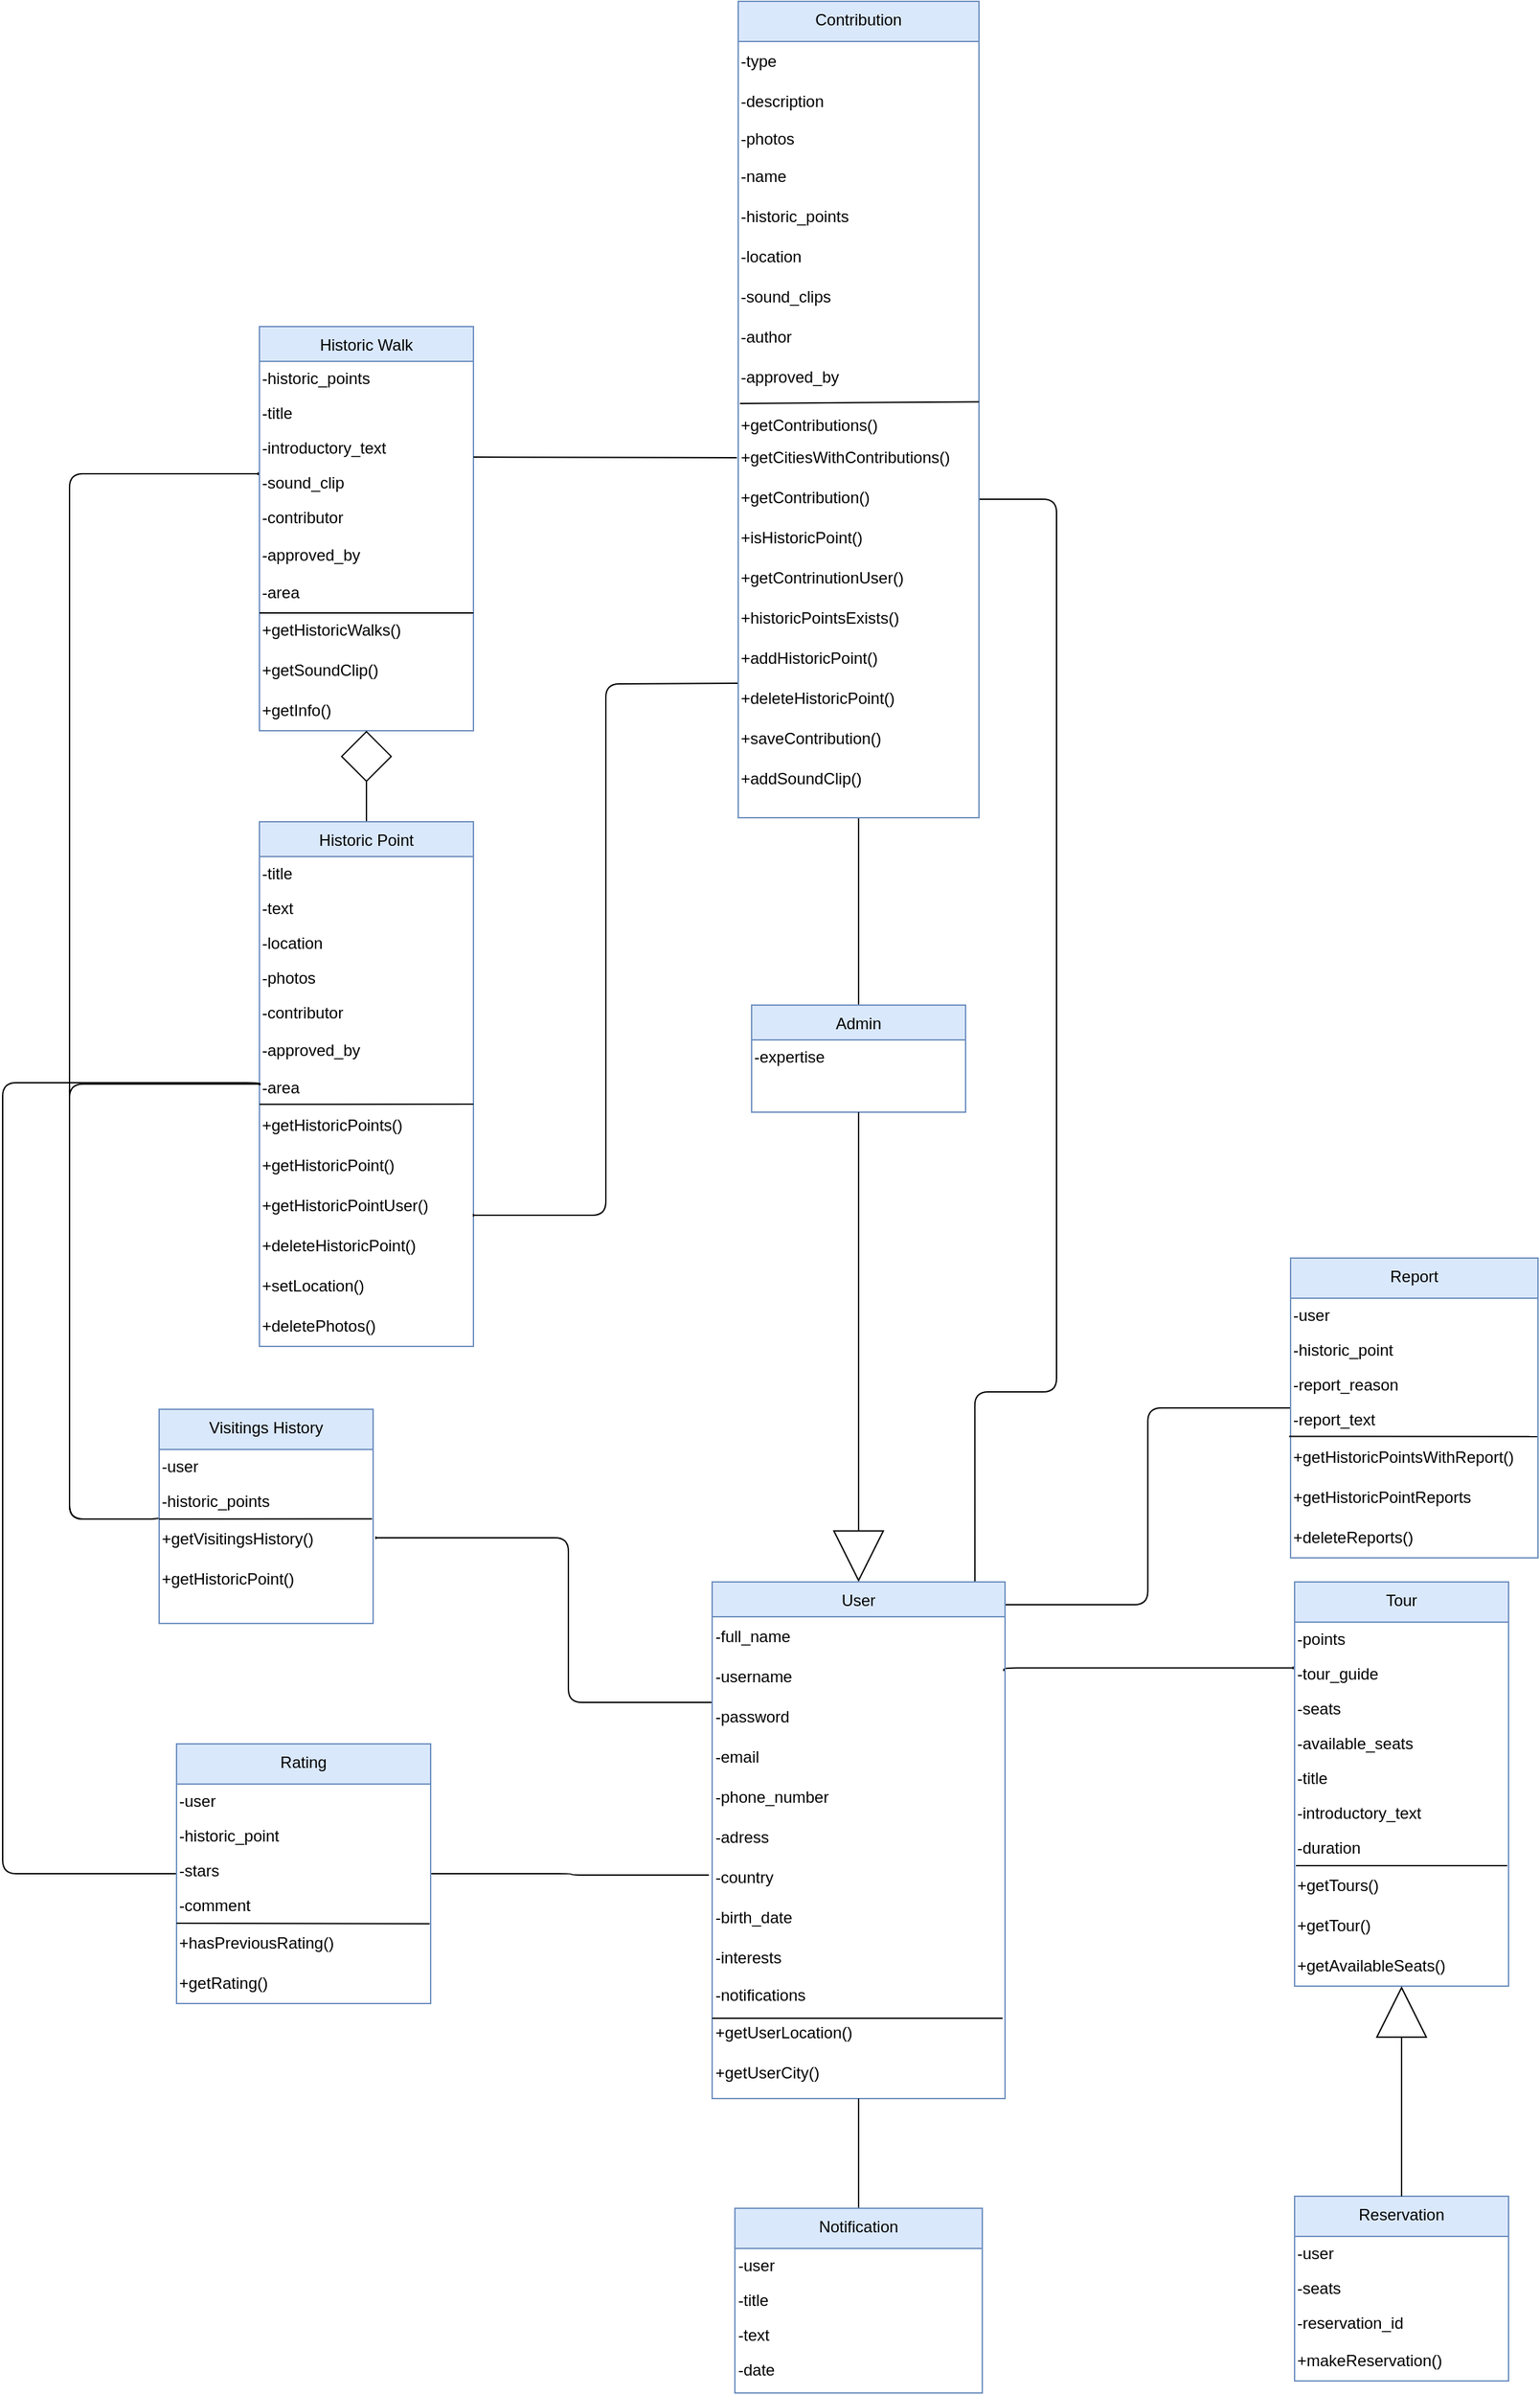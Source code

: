 <mxfile version="24.3.0" type="device">
  <diagram name="Page-1" id="uMqA1R6x-6Gs1QEI-oIA">
    <mxGraphModel dx="2200" dy="1599" grid="0" gridSize="10" guides="1" tooltips="1" connect="1" arrows="1" fold="1" page="0" pageScale="1" pageWidth="827" pageHeight="1169" math="0" shadow="0">
      <root>
        <mxCell id="0" />
        <mxCell id="1" parent="0" />
        <mxCell id="J-PkQWg8F6zkjIdKTjja-1" style="edgeStyle=orthogonalEdgeStyle;rounded=1;orthogonalLoop=1;jettySize=auto;html=1;entryX=1;entryY=0.5;entryDx=0;entryDy=0;elbow=vertical;strokeColor=default;align=center;verticalAlign=middle;fontFamily=Helvetica;fontSize=11;fontColor=default;labelBackgroundColor=default;endArrow=baseDash;endFill=0;endSize=0;curved=0;exitX=0.897;exitY=0;exitDx=0;exitDy=0;exitPerimeter=0;" edge="1" parent="1" source="J-PkQWg8F6zkjIdKTjja-58">
          <mxGeometry relative="1" as="geometry">
            <mxPoint x="250" y="-190" as="targetPoint" />
            <mxPoint x="281" y="493" as="sourcePoint" />
            <Array as="points">
              <mxPoint x="247" y="477" />
              <mxPoint x="308" y="477" />
              <mxPoint x="308" y="-190" />
            </Array>
          </mxGeometry>
        </mxCell>
        <mxCell id="J-PkQWg8F6zkjIdKTjja-2" style="edgeStyle=orthogonalEdgeStyle;rounded=1;orthogonalLoop=1;jettySize=auto;html=1;exitX=-0.002;exitY=1.133;exitDx=0;exitDy=0;entryX=1.013;entryY=0.467;entryDx=0;entryDy=0;strokeColor=default;align=center;verticalAlign=middle;fontFamily=Helvetica;fontSize=11;fontColor=default;labelBackgroundColor=default;elbow=vertical;endArrow=baseDash;endFill=0;endSize=0;curved=0;entryPerimeter=0;exitPerimeter=0;" edge="1" parent="1" source="J-PkQWg8F6zkjIdKTjja-60" target="J-PkQWg8F6zkjIdKTjja-39">
          <mxGeometry relative="1" as="geometry">
            <mxPoint x="3.75" y="332" as="sourcePoint" />
            <mxPoint x="-321" y="392" as="targetPoint" />
            <Array as="points">
              <mxPoint x="-57" y="709" />
              <mxPoint x="-57" y="586" />
            </Array>
          </mxGeometry>
        </mxCell>
        <mxCell id="J-PkQWg8F6zkjIdKTjja-3" style="edgeStyle=orthogonalEdgeStyle;rounded=1;orthogonalLoop=1;jettySize=auto;html=1;strokeColor=default;align=center;verticalAlign=middle;fontFamily=Helvetica;fontSize=11;fontColor=default;labelBackgroundColor=default;elbow=vertical;endArrow=baseDash;endFill=0;endSize=0;curved=0;exitX=0.996;exitY=0.353;exitDx=0;exitDy=0;exitPerimeter=0;entryX=-0.007;entryY=0.317;entryDx=0;entryDy=0;entryPerimeter=0;" edge="1" parent="1" source="J-PkQWg8F6zkjIdKTjja-60" target="J-PkQWg8F6zkjIdKTjja-121">
          <mxGeometry relative="1" as="geometry">
            <mxPoint x="337" y="476" as="sourcePoint" />
            <mxPoint x="567" y="656" as="targetPoint" />
            <Array as="points">
              <mxPoint x="269" y="683" />
            </Array>
          </mxGeometry>
        </mxCell>
        <mxCell id="J-PkQWg8F6zkjIdKTjja-4" style="edgeStyle=orthogonalEdgeStyle;curved=0;rounded=1;orthogonalLoop=1;jettySize=auto;html=1;entryX=0;entryY=0.5;entryDx=0;entryDy=0;strokeColor=default;align=center;verticalAlign=middle;fontFamily=Helvetica;fontSize=11;fontColor=default;labelBackgroundColor=default;elbow=vertical;endArrow=baseDash;endFill=0;endSize=0;exitX=0.996;exitY=0.044;exitDx=0;exitDy=0;exitPerimeter=0;" edge="1" parent="1" source="J-PkQWg8F6zkjIdKTjja-58" target="J-PkQWg8F6zkjIdKTjja-47">
          <mxGeometry relative="1" as="geometry">
            <mxPoint x="267" y="385" as="sourcePoint" />
          </mxGeometry>
        </mxCell>
        <mxCell id="J-PkQWg8F6zkjIdKTjja-5" style="edgeStyle=orthogonalEdgeStyle;curved=0;rounded=1;orthogonalLoop=1;jettySize=auto;html=1;entryX=1;entryY=0.5;entryDx=0;entryDy=0;strokeColor=default;align=center;verticalAlign=middle;fontFamily=Helvetica;fontSize=11;fontColor=default;labelBackgroundColor=default;elbow=vertical;endArrow=baseDash;endFill=0;endSize=0;exitX=-0.011;exitY=0.433;exitDx=0;exitDy=0;exitPerimeter=0;" edge="1" parent="1" source="J-PkQWg8F6zkjIdKTjja-65" target="J-PkQWg8F6zkjIdKTjja-52">
          <mxGeometry relative="1" as="geometry">
            <mxPoint x="189.5" y="510" as="sourcePoint" />
          </mxGeometry>
        </mxCell>
        <mxCell id="J-PkQWg8F6zkjIdKTjja-9" style="edgeStyle=orthogonalEdgeStyle;curved=0;rounded=1;orthogonalLoop=1;jettySize=auto;html=1;exitX=0.5;exitY=0;exitDx=0;exitDy=0;entryX=0.5;entryY=1;entryDx=0;entryDy=0;strokeColor=default;align=center;verticalAlign=middle;fontFamily=Helvetica;fontSize=11;fontColor=default;labelBackgroundColor=default;elbow=vertical;endArrow=baseDash;endFill=0;endSize=0;" edge="1" parent="1" source="J-PkQWg8F6zkjIdKTjja-10" target="J-PkQWg8F6zkjIdKTjja-71">
          <mxGeometry relative="1" as="geometry">
            <mxPoint x="160" y="85" as="targetPoint" />
          </mxGeometry>
        </mxCell>
        <mxCell id="J-PkQWg8F6zkjIdKTjja-10" value="Admin" style="swimlane;fontStyle=0;align=center;verticalAlign=top;childLayout=stackLayout;horizontal=1;startSize=26;horizontalStack=0;resizeParent=1;resizeLast=0;collapsible=1;marginBottom=0;rounded=0;shadow=0;strokeWidth=1;fillColor=#dae8fc;strokeColor=#6c8ebf;" vertex="1" parent="1">
          <mxGeometry x="80" y="188" width="160" height="80" as="geometry">
            <mxRectangle x="340" y="380" width="170" height="26" as="alternateBounds" />
          </mxGeometry>
        </mxCell>
        <mxCell id="J-PkQWg8F6zkjIdKTjja-163" value="-expertise" style="text;html=1;align=left;verticalAlign=middle;resizable=0;points=[];autosize=1;strokeColor=none;fillColor=none;" vertex="1" parent="J-PkQWg8F6zkjIdKTjja-10">
          <mxGeometry y="26" width="160" height="26" as="geometry" />
        </mxCell>
        <mxCell id="J-PkQWg8F6zkjIdKTjja-11" value="" style="endArrow=block;endSize=36;endFill=0;shadow=0;strokeWidth=1;rounded=1;edgeStyle=orthogonalEdgeStyle;elbow=vertical;curved=0;entryX=0.5;entryY=0;entryDx=0;entryDy=0;" edge="1" parent="1" source="J-PkQWg8F6zkjIdKTjja-10" target="J-PkQWg8F6zkjIdKTjja-58">
          <mxGeometry width="160" relative="1" as="geometry">
            <mxPoint x="-220" y="473" as="sourcePoint" />
            <mxPoint x="189.5" y="300" as="targetPoint" />
          </mxGeometry>
        </mxCell>
        <mxCell id="J-PkQWg8F6zkjIdKTjja-12" value="Historic Walk" style="swimlane;fontStyle=0;align=center;verticalAlign=top;childLayout=stackLayout;horizontal=1;startSize=26;horizontalStack=0;resizeParent=1;resizeLast=0;collapsible=1;marginBottom=0;rounded=0;shadow=0;strokeWidth=1;fillColor=#dae8fc;strokeColor=#6c8ebf;" vertex="1" parent="1">
          <mxGeometry x="-288" y="-319" width="160" height="302" as="geometry">
            <mxRectangle x="230" y="140" width="160" height="26" as="alternateBounds" />
          </mxGeometry>
        </mxCell>
        <mxCell id="J-PkQWg8F6zkjIdKTjja-131" value="-historic_points" style="text;html=1;align=left;verticalAlign=middle;resizable=0;points=[];autosize=1;strokeColor=none;fillColor=none;" vertex="1" parent="J-PkQWg8F6zkjIdKTjja-12">
          <mxGeometry y="26" width="160" height="26" as="geometry" />
        </mxCell>
        <mxCell id="J-PkQWg8F6zkjIdKTjja-132" value="-title" style="text;html=1;align=left;verticalAlign=middle;resizable=0;points=[];autosize=1;strokeColor=none;fillColor=none;" vertex="1" parent="J-PkQWg8F6zkjIdKTjja-12">
          <mxGeometry y="52" width="160" height="26" as="geometry" />
        </mxCell>
        <mxCell id="J-PkQWg8F6zkjIdKTjja-133" value="-introductory_text" style="text;html=1;align=left;verticalAlign=middle;resizable=0;points=[];autosize=1;strokeColor=none;fillColor=none;" vertex="1" parent="J-PkQWg8F6zkjIdKTjja-12">
          <mxGeometry y="78" width="160" height="26" as="geometry" />
        </mxCell>
        <mxCell id="J-PkQWg8F6zkjIdKTjja-134" value="-sound_clip" style="text;html=1;align=left;verticalAlign=middle;resizable=0;points=[];autosize=1;strokeColor=none;fillColor=none;" vertex="1" parent="J-PkQWg8F6zkjIdKTjja-12">
          <mxGeometry y="104" width="160" height="26" as="geometry" />
        </mxCell>
        <mxCell id="J-PkQWg8F6zkjIdKTjja-140" value="-contributor" style="text;html=1;align=left;verticalAlign=middle;resizable=0;points=[];autosize=1;strokeColor=none;fillColor=none;" vertex="1" parent="J-PkQWg8F6zkjIdKTjja-12">
          <mxGeometry y="130" width="160" height="26" as="geometry" />
        </mxCell>
        <mxCell id="J-PkQWg8F6zkjIdKTjja-143" value="-approved_by" style="text;html=1;align=left;verticalAlign=middle;resizable=0;points=[];autosize=1;strokeColor=none;fillColor=none;" vertex="1" parent="J-PkQWg8F6zkjIdKTjja-12">
          <mxGeometry y="156" width="160" height="30" as="geometry" />
        </mxCell>
        <mxCell id="J-PkQWg8F6zkjIdKTjja-142" value="-area" style="text;html=1;align=left;verticalAlign=middle;resizable=0;points=[];autosize=1;strokeColor=none;fillColor=none;" vertex="1" parent="J-PkQWg8F6zkjIdKTjja-12">
          <mxGeometry y="186" width="160" height="26" as="geometry" />
        </mxCell>
        <mxCell id="J-PkQWg8F6zkjIdKTjja-13" value="+getHistoricWalks()" style="text;html=1;align=left;verticalAlign=middle;resizable=0;points=[];autosize=1;strokeColor=none;fillColor=none;" vertex="1" parent="J-PkQWg8F6zkjIdKTjja-12">
          <mxGeometry y="212" width="160" height="30" as="geometry" />
        </mxCell>
        <mxCell id="J-PkQWg8F6zkjIdKTjja-14" value="+getSoundClip()" style="text;html=1;align=left;verticalAlign=middle;resizable=0;points=[];autosize=1;strokeColor=none;fillColor=none;" vertex="1" parent="J-PkQWg8F6zkjIdKTjja-12">
          <mxGeometry y="242" width="160" height="30" as="geometry" />
        </mxCell>
        <mxCell id="J-PkQWg8F6zkjIdKTjja-15" value="+getInfo()" style="text;html=1;align=left;verticalAlign=middle;resizable=0;points=[];autosize=1;strokeColor=none;fillColor=none;" vertex="1" parent="J-PkQWg8F6zkjIdKTjja-12">
          <mxGeometry y="272" width="160" height="30" as="geometry" />
        </mxCell>
        <mxCell id="J-PkQWg8F6zkjIdKTjja-16" style="edgeStyle=orthogonalEdgeStyle;rounded=1;orthogonalLoop=1;jettySize=auto;html=1;exitX=0.5;exitY=0;exitDx=0;exitDy=0;entryX=0.5;entryY=1;entryDx=0;entryDy=0;endSize=36;endArrow=diamond;endFill=0;curved=0;" edge="1" parent="1" source="J-PkQWg8F6zkjIdKTjja-17" target="J-PkQWg8F6zkjIdKTjja-12">
          <mxGeometry relative="1" as="geometry">
            <mxPoint x="-318" y="271.0" as="sourcePoint" />
            <mxPoint x="-318" y="41" as="targetPoint" />
          </mxGeometry>
        </mxCell>
        <mxCell id="J-PkQWg8F6zkjIdKTjja-17" value="Historic Point" style="swimlane;fontStyle=0;align=center;verticalAlign=top;childLayout=stackLayout;horizontal=1;startSize=26;horizontalStack=0;resizeParent=1;resizeLast=0;collapsible=1;marginBottom=0;rounded=0;shadow=0;strokeWidth=1;fillColor=#dae8fc;strokeColor=#6c8ebf;" vertex="1" parent="1">
          <mxGeometry x="-288" y="51" width="160" height="392" as="geometry">
            <mxRectangle x="230" y="140" width="160" height="26" as="alternateBounds" />
          </mxGeometry>
        </mxCell>
        <mxCell id="J-PkQWg8F6zkjIdKTjja-135" value="-title" style="text;html=1;align=left;verticalAlign=middle;resizable=0;points=[];autosize=1;strokeColor=none;fillColor=none;" vertex="1" parent="J-PkQWg8F6zkjIdKTjja-17">
          <mxGeometry y="26" width="160" height="26" as="geometry" />
        </mxCell>
        <mxCell id="J-PkQWg8F6zkjIdKTjja-136" value="-text" style="text;html=1;align=left;verticalAlign=middle;resizable=0;points=[];autosize=1;strokeColor=none;fillColor=none;" vertex="1" parent="J-PkQWg8F6zkjIdKTjja-17">
          <mxGeometry y="52" width="160" height="26" as="geometry" />
        </mxCell>
        <mxCell id="J-PkQWg8F6zkjIdKTjja-137" value="-location" style="text;html=1;align=left;verticalAlign=middle;resizable=0;points=[];autosize=1;strokeColor=none;fillColor=none;" vertex="1" parent="J-PkQWg8F6zkjIdKTjja-17">
          <mxGeometry y="78" width="160" height="26" as="geometry" />
        </mxCell>
        <mxCell id="J-PkQWg8F6zkjIdKTjja-138" value="-photos" style="text;html=1;align=left;verticalAlign=middle;resizable=0;points=[];autosize=1;strokeColor=none;fillColor=none;" vertex="1" parent="J-PkQWg8F6zkjIdKTjja-17">
          <mxGeometry y="104" width="160" height="26" as="geometry" />
        </mxCell>
        <mxCell id="J-PkQWg8F6zkjIdKTjja-139" value="-contributor" style="text;html=1;align=left;verticalAlign=middle;resizable=0;points=[];autosize=1;strokeColor=none;fillColor=none;" vertex="1" parent="J-PkQWg8F6zkjIdKTjja-17">
          <mxGeometry y="130" width="160" height="26" as="geometry" />
        </mxCell>
        <mxCell id="J-PkQWg8F6zkjIdKTjja-144" value="-approved_by" style="text;html=1;align=left;verticalAlign=middle;resizable=0;points=[];autosize=1;strokeColor=none;fillColor=none;" vertex="1" parent="J-PkQWg8F6zkjIdKTjja-17">
          <mxGeometry y="156" width="160" height="30" as="geometry" />
        </mxCell>
        <mxCell id="J-PkQWg8F6zkjIdKTjja-141" value="-area" style="text;html=1;align=left;verticalAlign=middle;resizable=0;points=[];autosize=1;strokeColor=none;fillColor=none;" vertex="1" parent="J-PkQWg8F6zkjIdKTjja-17">
          <mxGeometry y="186" width="160" height="26" as="geometry" />
        </mxCell>
        <mxCell id="J-PkQWg8F6zkjIdKTjja-168" value="" style="endArrow=none;html=1;rounded=0;fontSize=12;startSize=8;endSize=8;curved=1;entryX=1;entryY=-0.033;entryDx=0;entryDy=0;entryPerimeter=0;exitX=0.003;exitY=0.964;exitDx=0;exitDy=0;exitPerimeter=0;" edge="1" parent="J-PkQWg8F6zkjIdKTjja-17" target="J-PkQWg8F6zkjIdKTjja-18">
          <mxGeometry width="50" height="50" relative="1" as="geometry">
            <mxPoint x="-0.003" y="211.17" as="sourcePoint" />
            <mxPoint x="217.245" y="211.17" as="targetPoint" />
          </mxGeometry>
        </mxCell>
        <mxCell id="J-PkQWg8F6zkjIdKTjja-18" value="+getHistoricPoints()" style="text;html=1;align=left;verticalAlign=middle;resizable=0;points=[];autosize=1;strokeColor=none;fillColor=none;" vertex="1" parent="J-PkQWg8F6zkjIdKTjja-17">
          <mxGeometry y="212" width="160" height="30" as="geometry" />
        </mxCell>
        <mxCell id="J-PkQWg8F6zkjIdKTjja-19" value="+getHistoricPoint()" style="text;html=1;align=left;verticalAlign=middle;resizable=0;points=[];autosize=1;strokeColor=none;fillColor=none;" vertex="1" parent="J-PkQWg8F6zkjIdKTjja-17">
          <mxGeometry y="242" width="160" height="30" as="geometry" />
        </mxCell>
        <mxCell id="J-PkQWg8F6zkjIdKTjja-20" value="+getHistoricPointUser()" style="text;html=1;align=left;verticalAlign=middle;resizable=0;points=[];autosize=1;strokeColor=none;fillColor=none;" vertex="1" parent="J-PkQWg8F6zkjIdKTjja-17">
          <mxGeometry y="272" width="160" height="30" as="geometry" />
        </mxCell>
        <mxCell id="J-PkQWg8F6zkjIdKTjja-21" value="+deleteHistoricPoint()" style="text;html=1;align=left;verticalAlign=middle;resizable=0;points=[];autosize=1;strokeColor=none;fillColor=none;" vertex="1" parent="J-PkQWg8F6zkjIdKTjja-17">
          <mxGeometry y="302" width="160" height="30" as="geometry" />
        </mxCell>
        <mxCell id="J-PkQWg8F6zkjIdKTjja-22" value="+setLocation()" style="text;html=1;align=left;verticalAlign=middle;resizable=0;points=[];autosize=1;strokeColor=none;fillColor=none;" vertex="1" parent="J-PkQWg8F6zkjIdKTjja-17">
          <mxGeometry y="332" width="160" height="30" as="geometry" />
        </mxCell>
        <mxCell id="J-PkQWg8F6zkjIdKTjja-23" value="+deletePhotos()" style="text;html=1;align=left;verticalAlign=middle;resizable=0;points=[];autosize=1;strokeColor=none;fillColor=none;" vertex="1" parent="J-PkQWg8F6zkjIdKTjja-17">
          <mxGeometry y="362" width="160" height="30" as="geometry" />
        </mxCell>
        <mxCell id="J-PkQWg8F6zkjIdKTjja-24" style="edgeStyle=orthogonalEdgeStyle;curved=0;rounded=1;orthogonalLoop=1;jettySize=auto;html=1;exitX=0;exitY=0.75;exitDx=0;exitDy=0;entryX=1;entryY=0.75;entryDx=0;entryDy=0;strokeColor=default;align=center;verticalAlign=middle;fontFamily=Helvetica;fontSize=11;fontColor=default;labelBackgroundColor=default;elbow=vertical;endArrow=baseDash;endFill=0;endSize=0;" edge="1" parent="1" target="J-PkQWg8F6zkjIdKTjja-17">
          <mxGeometry relative="1" as="geometry">
            <mxPoint x="70" y="-52.5" as="sourcePoint" />
          </mxGeometry>
        </mxCell>
        <mxCell id="J-PkQWg8F6zkjIdKTjja-36" style="edgeStyle=orthogonalEdgeStyle;rounded=1;orthogonalLoop=1;jettySize=auto;html=1;strokeColor=default;align=center;verticalAlign=middle;fontFamily=Helvetica;fontSize=11;fontColor=default;labelBackgroundColor=default;elbow=vertical;endArrow=baseDash;entryX=0;entryY=0.5;entryDx=0;entryDy=0;endFill=0;endSize=0;curved=0;exitX=0;exitY=0.5;exitDx=0;exitDy=0;" edge="1" parent="1" source="J-PkQWg8F6zkjIdKTjja-38" target="J-PkQWg8F6zkjIdKTjja-17">
          <mxGeometry relative="1" as="geometry">
            <mxPoint x="-210" y="360" as="targetPoint" />
            <Array as="points">
              <mxPoint x="-363" y="572" />
              <mxPoint x="-430" y="572" />
              <mxPoint x="-430" y="247" />
            </Array>
            <mxPoint x="-374" y="526" as="sourcePoint" />
          </mxGeometry>
        </mxCell>
        <mxCell id="J-PkQWg8F6zkjIdKTjja-37" style="edgeStyle=orthogonalEdgeStyle;curved=0;rounded=1;orthogonalLoop=1;jettySize=auto;html=1;strokeColor=default;align=center;verticalAlign=middle;fontFamily=Helvetica;fontSize=11;fontColor=default;labelBackgroundColor=default;elbow=vertical;endArrow=baseDash;endFill=0;endSize=0;exitX=0;exitY=0.5;exitDx=0;exitDy=0;" edge="1" parent="1" source="J-PkQWg8F6zkjIdKTjja-38">
          <mxGeometry relative="1" as="geometry">
            <Array as="points">
              <mxPoint x="-363" y="572" />
              <mxPoint x="-430" y="572" />
              <mxPoint x="-430" y="-209" />
            </Array>
            <mxPoint x="-289" y="-209" as="targetPoint" />
            <mxPoint x="-382" y="520" as="sourcePoint" />
          </mxGeometry>
        </mxCell>
        <mxCell id="J-PkQWg8F6zkjIdKTjja-38" value="Visitings History" style="swimlane;fontStyle=0;align=center;verticalAlign=top;childLayout=stackLayout;horizontal=1;startSize=30;horizontalStack=0;resizeParent=1;resizeLast=0;collapsible=1;marginBottom=0;rounded=0;shadow=0;strokeWidth=1;fillColor=#dae8fc;strokeColor=#6c8ebf;" vertex="1" parent="1">
          <mxGeometry x="-363" y="490" width="160" height="160" as="geometry">
            <mxRectangle x="550" y="140" width="160" height="26" as="alternateBounds" />
          </mxGeometry>
        </mxCell>
        <mxCell id="J-PkQWg8F6zkjIdKTjja-146" value="-user" style="text;html=1;align=left;verticalAlign=middle;resizable=0;points=[];autosize=1;strokeColor=none;fillColor=none;" vertex="1" parent="J-PkQWg8F6zkjIdKTjja-38">
          <mxGeometry y="30" width="160" height="26" as="geometry" />
        </mxCell>
        <mxCell id="J-PkQWg8F6zkjIdKTjja-147" value="-historic_points" style="text;html=1;align=left;verticalAlign=middle;resizable=0;points=[];autosize=1;strokeColor=none;fillColor=none;" vertex="1" parent="J-PkQWg8F6zkjIdKTjja-38">
          <mxGeometry y="56" width="160" height="26" as="geometry" />
        </mxCell>
        <mxCell id="J-PkQWg8F6zkjIdKTjja-167" value="" style="endArrow=none;html=1;rounded=0;fontSize=12;startSize=8;endSize=8;curved=1;entryX=0.995;entryY=-0.006;entryDx=0;entryDy=0;entryPerimeter=0;exitX=0.003;exitY=0.964;exitDx=0;exitDy=0;exitPerimeter=0;" edge="1" parent="J-PkQWg8F6zkjIdKTjja-38" target="J-PkQWg8F6zkjIdKTjja-39">
          <mxGeometry width="50" height="50" relative="1" as="geometry">
            <mxPoint x="-0.003" y="82" as="sourcePoint" />
            <mxPoint x="217.245" y="82" as="targetPoint" />
          </mxGeometry>
        </mxCell>
        <mxCell id="J-PkQWg8F6zkjIdKTjja-39" value="+getVisitingsHistory()" style="text;html=1;align=left;verticalAlign=middle;resizable=0;points=[];autosize=1;strokeColor=none;fillColor=none;" vertex="1" parent="J-PkQWg8F6zkjIdKTjja-38">
          <mxGeometry y="82" width="160" height="30" as="geometry" />
        </mxCell>
        <mxCell id="J-PkQWg8F6zkjIdKTjja-40" value="+getHistoricPoint()" style="text;html=1;align=left;verticalAlign=middle;resizable=0;points=[];autosize=1;strokeColor=none;fillColor=none;" vertex="1" parent="J-PkQWg8F6zkjIdKTjja-38">
          <mxGeometry y="112" width="160" height="30" as="geometry" />
        </mxCell>
        <mxCell id="J-PkQWg8F6zkjIdKTjja-41" value="Tour" style="swimlane;fontStyle=0;align=center;verticalAlign=top;childLayout=stackLayout;horizontal=1;startSize=30;horizontalStack=0;resizeParent=1;resizeLast=0;collapsible=1;marginBottom=0;rounded=0;shadow=0;strokeWidth=1;fillColor=#dae8fc;strokeColor=#6c8ebf;" vertex="1" parent="1">
          <mxGeometry x="486" y="619" width="160" height="302" as="geometry">
            <mxRectangle x="550" y="140" width="160" height="26" as="alternateBounds" />
          </mxGeometry>
        </mxCell>
        <mxCell id="J-PkQWg8F6zkjIdKTjja-120" value="-points" style="text;html=1;align=left;verticalAlign=middle;resizable=0;points=[];autosize=1;strokeColor=none;fillColor=none;" vertex="1" parent="J-PkQWg8F6zkjIdKTjja-41">
          <mxGeometry y="30" width="160" height="26" as="geometry" />
        </mxCell>
        <mxCell id="J-PkQWg8F6zkjIdKTjja-121" value="-tour_guide" style="text;html=1;align=left;verticalAlign=middle;resizable=0;points=[];autosize=1;strokeColor=none;fillColor=none;" vertex="1" parent="J-PkQWg8F6zkjIdKTjja-41">
          <mxGeometry y="56" width="160" height="26" as="geometry" />
        </mxCell>
        <mxCell id="J-PkQWg8F6zkjIdKTjja-122" value="-seats" style="text;html=1;align=left;verticalAlign=middle;resizable=0;points=[];autosize=1;strokeColor=none;fillColor=none;" vertex="1" parent="J-PkQWg8F6zkjIdKTjja-41">
          <mxGeometry y="82" width="160" height="26" as="geometry" />
        </mxCell>
        <mxCell id="J-PkQWg8F6zkjIdKTjja-123" value="-available_seats" style="text;html=1;align=left;verticalAlign=middle;resizable=0;points=[];autosize=1;strokeColor=none;fillColor=none;" vertex="1" parent="J-PkQWg8F6zkjIdKTjja-41">
          <mxGeometry y="108" width="160" height="26" as="geometry" />
        </mxCell>
        <mxCell id="J-PkQWg8F6zkjIdKTjja-124" value="-title" style="text;html=1;align=left;verticalAlign=middle;resizable=0;points=[];autosize=1;strokeColor=none;fillColor=none;" vertex="1" parent="J-PkQWg8F6zkjIdKTjja-41">
          <mxGeometry y="134" width="160" height="26" as="geometry" />
        </mxCell>
        <mxCell id="J-PkQWg8F6zkjIdKTjja-125" value="-introductory_text" style="text;html=1;align=left;verticalAlign=middle;resizable=0;points=[];autosize=1;strokeColor=none;fillColor=none;" vertex="1" parent="J-PkQWg8F6zkjIdKTjja-41">
          <mxGeometry y="160" width="160" height="26" as="geometry" />
        </mxCell>
        <mxCell id="J-PkQWg8F6zkjIdKTjja-129" value="-duration" style="text;html=1;align=left;verticalAlign=middle;resizable=0;points=[];autosize=1;strokeColor=none;fillColor=none;" vertex="1" parent="J-PkQWg8F6zkjIdKTjja-41">
          <mxGeometry y="186" width="160" height="26" as="geometry" />
        </mxCell>
        <mxCell id="J-PkQWg8F6zkjIdKTjja-164" value="" style="endArrow=none;html=1;rounded=0;fontSize=12;startSize=8;endSize=8;curved=1;exitX=0.003;exitY=0.964;exitDx=0;exitDy=0;exitPerimeter=0;" edge="1" parent="J-PkQWg8F6zkjIdKTjja-41">
          <mxGeometry width="50" height="50" relative="1" as="geometry">
            <mxPoint x="0.997" y="212" as="sourcePoint" />
            <mxPoint x="159" y="212" as="targetPoint" />
          </mxGeometry>
        </mxCell>
        <mxCell id="J-PkQWg8F6zkjIdKTjja-42" value="+getTours()" style="text;html=1;align=left;verticalAlign=middle;resizable=0;points=[];autosize=1;strokeColor=none;fillColor=none;" vertex="1" parent="J-PkQWg8F6zkjIdKTjja-41">
          <mxGeometry y="212" width="160" height="30" as="geometry" />
        </mxCell>
        <mxCell id="J-PkQWg8F6zkjIdKTjja-43" value="+getTour()" style="text;html=1;align=left;verticalAlign=middle;resizable=0;points=[];autosize=1;strokeColor=none;fillColor=none;" vertex="1" parent="J-PkQWg8F6zkjIdKTjja-41">
          <mxGeometry y="242" width="160" height="30" as="geometry" />
        </mxCell>
        <mxCell id="J-PkQWg8F6zkjIdKTjja-44" value="+getAvailableSeats()" style="text;html=1;align=left;verticalAlign=middle;resizable=0;points=[];autosize=1;strokeColor=none;fillColor=none;" vertex="1" parent="J-PkQWg8F6zkjIdKTjja-41">
          <mxGeometry y="272" width="160" height="30" as="geometry" />
        </mxCell>
        <mxCell id="J-PkQWg8F6zkjIdKTjja-45" value="Reservation" style="swimlane;fontStyle=0;align=center;verticalAlign=top;childLayout=stackLayout;horizontal=1;startSize=30;horizontalStack=0;resizeParent=1;resizeLast=0;collapsible=1;marginBottom=0;rounded=0;shadow=0;strokeWidth=1;fillColor=#dae8fc;strokeColor=#6c8ebf;" vertex="1" parent="1">
          <mxGeometry x="486" y="1078" width="160" height="138" as="geometry">
            <mxRectangle x="550" y="140" width="160" height="26" as="alternateBounds" />
          </mxGeometry>
        </mxCell>
        <mxCell id="J-PkQWg8F6zkjIdKTjja-126" value="-user" style="text;html=1;align=left;verticalAlign=middle;resizable=0;points=[];autosize=1;strokeColor=none;fillColor=none;" vertex="1" parent="J-PkQWg8F6zkjIdKTjja-45">
          <mxGeometry y="30" width="160" height="26" as="geometry" />
        </mxCell>
        <mxCell id="J-PkQWg8F6zkjIdKTjja-127" value="-seats" style="text;html=1;align=left;verticalAlign=middle;resizable=0;points=[];autosize=1;strokeColor=none;fillColor=none;" vertex="1" parent="J-PkQWg8F6zkjIdKTjja-45">
          <mxGeometry y="56" width="160" height="26" as="geometry" />
        </mxCell>
        <mxCell id="J-PkQWg8F6zkjIdKTjja-128" value="-reservation_id" style="text;html=1;align=left;verticalAlign=middle;resizable=0;points=[];autosize=1;strokeColor=none;fillColor=none;" vertex="1" parent="J-PkQWg8F6zkjIdKTjja-45">
          <mxGeometry y="82" width="160" height="26" as="geometry" />
        </mxCell>
        <mxCell id="J-PkQWg8F6zkjIdKTjja-46" value="+makeReservation()" style="text;html=1;align=left;verticalAlign=middle;resizable=0;points=[];autosize=1;strokeColor=none;fillColor=none;" vertex="1" parent="J-PkQWg8F6zkjIdKTjja-45">
          <mxGeometry y="108" width="160" height="30" as="geometry" />
        </mxCell>
        <mxCell id="J-PkQWg8F6zkjIdKTjja-47" value="Report" style="swimlane;fontStyle=0;align=center;verticalAlign=top;childLayout=stackLayout;horizontal=1;startSize=30;horizontalStack=0;resizeParent=1;resizeLast=0;collapsible=1;marginBottom=0;rounded=0;shadow=0;strokeWidth=1;fillColor=#dae8fc;strokeColor=#6c8ebf;" vertex="1" parent="1">
          <mxGeometry x="483" y="377" width="185" height="224" as="geometry">
            <mxRectangle x="550" y="140" width="160" height="26" as="alternateBounds" />
          </mxGeometry>
        </mxCell>
        <mxCell id="J-PkQWg8F6zkjIdKTjja-170" value="-user" style="text;html=1;align=left;verticalAlign=middle;resizable=0;points=[];autosize=1;strokeColor=none;fillColor=none;" vertex="1" parent="J-PkQWg8F6zkjIdKTjja-47">
          <mxGeometry y="30" width="185" height="26" as="geometry" />
        </mxCell>
        <mxCell id="J-PkQWg8F6zkjIdKTjja-118" value="-historic_point" style="text;html=1;align=left;verticalAlign=middle;resizable=0;points=[];autosize=1;strokeColor=none;fillColor=none;" vertex="1" parent="J-PkQWg8F6zkjIdKTjja-47">
          <mxGeometry y="56" width="185" height="26" as="geometry" />
        </mxCell>
        <mxCell id="J-PkQWg8F6zkjIdKTjja-114" value="-report_reason" style="text;html=1;align=left;verticalAlign=middle;resizable=0;points=[];autosize=1;strokeColor=none;fillColor=none;" vertex="1" parent="J-PkQWg8F6zkjIdKTjja-47">
          <mxGeometry y="82" width="185" height="26" as="geometry" />
        </mxCell>
        <mxCell id="J-PkQWg8F6zkjIdKTjja-115" value="-report_text" style="text;html=1;align=left;verticalAlign=middle;resizable=0;points=[];autosize=1;strokeColor=none;fillColor=none;" vertex="1" parent="J-PkQWg8F6zkjIdKTjja-47">
          <mxGeometry y="108" width="185" height="26" as="geometry" />
        </mxCell>
        <mxCell id="J-PkQWg8F6zkjIdKTjja-165" value="" style="endArrow=none;html=1;rounded=0;fontSize=12;startSize=8;endSize=8;curved=1;entryX=0.997;entryY=-0.022;entryDx=0;entryDy=0;entryPerimeter=0;exitX=-0.006;exitY=-0.025;exitDx=0;exitDy=0;exitPerimeter=0;" edge="1" parent="J-PkQWg8F6zkjIdKTjja-47" source="J-PkQWg8F6zkjIdKTjja-48" target="J-PkQWg8F6zkjIdKTjja-48">
          <mxGeometry width="50" height="50" relative="1" as="geometry">
            <mxPoint x="-0.003" y="107.17" as="sourcePoint" />
            <mxPoint x="217.245" y="107.17" as="targetPoint" />
          </mxGeometry>
        </mxCell>
        <mxCell id="J-PkQWg8F6zkjIdKTjja-48" value="+getHistoricPointsWithReport()" style="text;html=1;align=left;verticalAlign=middle;resizable=0;points=[];autosize=1;strokeColor=none;fillColor=none;" vertex="1" parent="J-PkQWg8F6zkjIdKTjja-47">
          <mxGeometry y="134" width="185" height="30" as="geometry" />
        </mxCell>
        <mxCell id="J-PkQWg8F6zkjIdKTjja-49" value="+getHistoricPointReports" style="text;html=1;align=left;verticalAlign=middle;resizable=0;points=[];autosize=1;strokeColor=none;fillColor=none;" vertex="1" parent="J-PkQWg8F6zkjIdKTjja-47">
          <mxGeometry y="164" width="185" height="30" as="geometry" />
        </mxCell>
        <mxCell id="J-PkQWg8F6zkjIdKTjja-50" value="+deleteReports()" style="text;html=1;align=left;verticalAlign=middle;resizable=0;points=[];autosize=1;strokeColor=none;fillColor=none;" vertex="1" parent="J-PkQWg8F6zkjIdKTjja-47">
          <mxGeometry y="194" width="185" height="30" as="geometry" />
        </mxCell>
        <mxCell id="J-PkQWg8F6zkjIdKTjja-51" style="edgeStyle=orthogonalEdgeStyle;curved=0;rounded=1;orthogonalLoop=1;jettySize=auto;html=1;exitX=0;exitY=0.5;exitDx=0;exitDy=0;entryX=0;entryY=0.5;entryDx=0;entryDy=0;strokeColor=default;align=center;verticalAlign=middle;fontFamily=Helvetica;fontSize=11;fontColor=default;labelBackgroundColor=default;elbow=vertical;endArrow=baseDash;endFill=0;endSize=0;" edge="1" parent="1" source="J-PkQWg8F6zkjIdKTjja-52" target="J-PkQWg8F6zkjIdKTjja-17">
          <mxGeometry relative="1" as="geometry">
            <Array as="points">
              <mxPoint x="-480" y="837" />
              <mxPoint x="-480" y="246" />
            </Array>
          </mxGeometry>
        </mxCell>
        <mxCell id="J-PkQWg8F6zkjIdKTjja-52" value="Rating" style="swimlane;fontStyle=0;align=center;verticalAlign=top;childLayout=stackLayout;horizontal=1;startSize=30;horizontalStack=0;resizeParent=1;resizeLast=0;collapsible=1;marginBottom=0;rounded=0;shadow=0;strokeWidth=1;fillColor=#dae8fc;strokeColor=#6c8ebf;" vertex="1" parent="1">
          <mxGeometry x="-350" y="740" width="190" height="194" as="geometry">
            <mxRectangle x="550" y="140" width="160" height="26" as="alternateBounds" />
          </mxGeometry>
        </mxCell>
        <mxCell id="J-PkQWg8F6zkjIdKTjja-148" value="-user" style="text;html=1;align=left;verticalAlign=middle;resizable=0;points=[];autosize=1;strokeColor=none;fillColor=none;" vertex="1" parent="J-PkQWg8F6zkjIdKTjja-52">
          <mxGeometry y="30" width="190" height="26" as="geometry" />
        </mxCell>
        <mxCell id="J-PkQWg8F6zkjIdKTjja-149" value="-historic_point" style="text;html=1;align=left;verticalAlign=middle;resizable=0;points=[];autosize=1;strokeColor=none;fillColor=none;" vertex="1" parent="J-PkQWg8F6zkjIdKTjja-52">
          <mxGeometry y="56" width="190" height="26" as="geometry" />
        </mxCell>
        <mxCell id="J-PkQWg8F6zkjIdKTjja-150" value="-stars" style="text;html=1;align=left;verticalAlign=middle;resizable=0;points=[];autosize=1;strokeColor=none;fillColor=none;" vertex="1" parent="J-PkQWg8F6zkjIdKTjja-52">
          <mxGeometry y="82" width="190" height="26" as="geometry" />
        </mxCell>
        <mxCell id="J-PkQWg8F6zkjIdKTjja-151" value="-comment" style="text;html=1;align=left;verticalAlign=middle;resizable=0;points=[];autosize=1;strokeColor=none;fillColor=none;" vertex="1" parent="J-PkQWg8F6zkjIdKTjja-52">
          <mxGeometry y="108" width="190" height="26" as="geometry" />
        </mxCell>
        <mxCell id="J-PkQWg8F6zkjIdKTjja-166" value="" style="endArrow=none;html=1;rounded=0;fontSize=12;startSize=8;endSize=8;curved=1;entryX=0.996;entryY=0.011;entryDx=0;entryDy=0;entryPerimeter=0;exitX=0.003;exitY=0.964;exitDx=0;exitDy=0;exitPerimeter=0;" edge="1" parent="J-PkQWg8F6zkjIdKTjja-52" target="J-PkQWg8F6zkjIdKTjja-53">
          <mxGeometry width="50" height="50" relative="1" as="geometry">
            <mxPoint x="-0.003" y="134" as="sourcePoint" />
            <mxPoint x="217.245" y="134" as="targetPoint" />
          </mxGeometry>
        </mxCell>
        <mxCell id="J-PkQWg8F6zkjIdKTjja-53" value="+hasPreviousRating()" style="text;html=1;align=left;verticalAlign=middle;resizable=0;points=[];autosize=1;strokeColor=none;fillColor=none;" vertex="1" parent="J-PkQWg8F6zkjIdKTjja-52">
          <mxGeometry y="134" width="190" height="30" as="geometry" />
        </mxCell>
        <mxCell id="J-PkQWg8F6zkjIdKTjja-54" value="+getRating()" style="text;html=1;align=left;verticalAlign=middle;resizable=0;points=[];autosize=1;strokeColor=none;fillColor=none;" vertex="1" parent="J-PkQWg8F6zkjIdKTjja-52">
          <mxGeometry y="164" width="190" height="30" as="geometry" />
        </mxCell>
        <mxCell id="J-PkQWg8F6zkjIdKTjja-55" value="" style="endArrow=block;endSize=36;endFill=0;shadow=0;strokeWidth=1;rounded=1;edgeStyle=orthogonalEdgeStyle;elbow=vertical;curved=0;exitX=0.5;exitY=0;exitDx=0;exitDy=0;entryX=0.5;entryY=1;entryDx=0;entryDy=0;" edge="1" parent="1" source="J-PkQWg8F6zkjIdKTjja-45" target="J-PkQWg8F6zkjIdKTjja-41">
          <mxGeometry width="160" relative="1" as="geometry">
            <mxPoint x="251" y="320" as="sourcePoint" />
            <mxPoint x="461" y="530" as="targetPoint" />
          </mxGeometry>
        </mxCell>
        <mxCell id="J-PkQWg8F6zkjIdKTjja-56" value="" style="endArrow=none;html=1;rounded=1;exitX=1;exitY=0.751;exitDx=0;exitDy=0;curved=0;exitPerimeter=0;" edge="1" parent="1" source="J-PkQWg8F6zkjIdKTjja-133">
          <mxGeometry width="50" height="50" relative="1" as="geometry">
            <mxPoint x="-30.16" y="-221.34" as="sourcePoint" />
            <mxPoint x="69" y="-221" as="targetPoint" />
            <Array as="points" />
          </mxGeometry>
        </mxCell>
        <mxCell id="J-PkQWg8F6zkjIdKTjja-58" value="User" style="swimlane;fontStyle=0;align=center;verticalAlign=top;childLayout=stackLayout;horizontal=1;startSize=26;horizontalStack=0;resizeParent=1;resizeLast=0;collapsible=1;marginBottom=0;rounded=0;shadow=0;strokeWidth=1;fillColor=#dae8fc;strokeColor=#6c8ebf;" vertex="1" parent="1">
          <mxGeometry x="50.5" y="619" width="219" height="386" as="geometry">
            <mxRectangle x="80" y="300" width="160" height="26" as="alternateBounds" />
          </mxGeometry>
        </mxCell>
        <mxCell id="J-PkQWg8F6zkjIdKTjja-59" value="-full_name" style="text;html=1;align=left;verticalAlign=middle;resizable=0;points=[];autosize=1;strokeColor=none;fillColor=none;fontSize=12;" vertex="1" parent="J-PkQWg8F6zkjIdKTjja-58">
          <mxGeometry y="26" width="219" height="30" as="geometry" />
        </mxCell>
        <mxCell id="J-PkQWg8F6zkjIdKTjja-60" value="-username" style="text;html=1;align=left;verticalAlign=middle;resizable=0;points=[];autosize=1;strokeColor=none;fillColor=none;fontSize=12;" vertex="1" parent="J-PkQWg8F6zkjIdKTjja-58">
          <mxGeometry y="56" width="219" height="30" as="geometry" />
        </mxCell>
        <mxCell id="J-PkQWg8F6zkjIdKTjja-61" value="-password" style="text;html=1;align=left;verticalAlign=middle;resizable=0;points=[];autosize=1;strokeColor=none;fillColor=none;fontSize=12;" vertex="1" parent="J-PkQWg8F6zkjIdKTjja-58">
          <mxGeometry y="86" width="219" height="30" as="geometry" />
        </mxCell>
        <mxCell id="J-PkQWg8F6zkjIdKTjja-62" value="-email" style="text;html=1;align=left;verticalAlign=middle;resizable=0;points=[];autosize=1;strokeColor=none;fillColor=none;fontSize=12;" vertex="1" parent="J-PkQWg8F6zkjIdKTjja-58">
          <mxGeometry y="116" width="219" height="30" as="geometry" />
        </mxCell>
        <mxCell id="J-PkQWg8F6zkjIdKTjja-63" value="-phone_number" style="text;html=1;align=left;verticalAlign=middle;resizable=0;points=[];autosize=1;strokeColor=none;fillColor=none;fontSize=12;" vertex="1" parent="J-PkQWg8F6zkjIdKTjja-58">
          <mxGeometry y="146" width="219" height="30" as="geometry" />
        </mxCell>
        <mxCell id="J-PkQWg8F6zkjIdKTjja-64" value="-adress" style="text;html=1;align=left;verticalAlign=middle;resizable=0;points=[];autosize=1;strokeColor=none;fillColor=none;fontSize=12;" vertex="1" parent="J-PkQWg8F6zkjIdKTjja-58">
          <mxGeometry y="176" width="219" height="30" as="geometry" />
        </mxCell>
        <mxCell id="J-PkQWg8F6zkjIdKTjja-65" value="-country" style="text;html=1;align=left;verticalAlign=middle;resizable=0;points=[];autosize=1;strokeColor=none;fillColor=none;fontSize=12;" vertex="1" parent="J-PkQWg8F6zkjIdKTjja-58">
          <mxGeometry y="206" width="219" height="30" as="geometry" />
        </mxCell>
        <mxCell id="J-PkQWg8F6zkjIdKTjja-159" value="-birth_date" style="text;html=1;align=left;verticalAlign=middle;resizable=0;points=[];autosize=1;strokeColor=none;fillColor=none;fontSize=12;" vertex="1" parent="J-PkQWg8F6zkjIdKTjja-58">
          <mxGeometry y="236" width="219" height="30" as="geometry" />
        </mxCell>
        <mxCell id="J-PkQWg8F6zkjIdKTjja-67" value="-interests" style="text;html=1;align=left;verticalAlign=middle;resizable=0;points=[];autosize=1;strokeColor=none;fillColor=none;fontSize=12;" vertex="1" parent="J-PkQWg8F6zkjIdKTjja-58">
          <mxGeometry y="266" width="219" height="30" as="geometry" />
        </mxCell>
        <mxCell id="J-PkQWg8F6zkjIdKTjja-66" value="-notifications" style="text;html=1;align=left;verticalAlign=middle;resizable=0;points=[];autosize=1;strokeColor=none;fillColor=none;fontSize=12;" vertex="1" parent="J-PkQWg8F6zkjIdKTjja-58">
          <mxGeometry y="296" width="219" height="26" as="geometry" />
        </mxCell>
        <mxCell id="J-PkQWg8F6zkjIdKTjja-70" value="" style="endArrow=none;html=1;rounded=0;fontSize=12;startSize=8;endSize=8;curved=1;entryX=0.995;entryY=0.964;entryDx=0;entryDy=0;entryPerimeter=0;exitX=0.003;exitY=0.964;exitDx=0;exitDy=0;exitPerimeter=0;" edge="1" parent="J-PkQWg8F6zkjIdKTjja-58">
          <mxGeometry width="50" height="50" relative="1" as="geometry">
            <mxPoint x="-0.003" y="326.0" as="sourcePoint" />
            <mxPoint x="217.245" y="326.0" as="targetPoint" />
          </mxGeometry>
        </mxCell>
        <mxCell id="J-PkQWg8F6zkjIdKTjja-68" value="+getUserLocation()" style="text;html=1;align=left;verticalAlign=middle;resizable=0;points=[];autosize=1;strokeColor=none;fillColor=none;" vertex="1" parent="J-PkQWg8F6zkjIdKTjja-58">
          <mxGeometry y="322" width="219" height="30" as="geometry" />
        </mxCell>
        <mxCell id="J-PkQWg8F6zkjIdKTjja-69" value="+getUserCity()" style="text;html=1;align=left;verticalAlign=middle;resizable=0;points=[];autosize=1;strokeColor=none;fillColor=none;" vertex="1" parent="J-PkQWg8F6zkjIdKTjja-58">
          <mxGeometry y="352" width="219" height="30" as="geometry" />
        </mxCell>
        <mxCell id="J-PkQWg8F6zkjIdKTjja-71" value="Contribution" style="swimlane;fontStyle=0;align=center;verticalAlign=top;childLayout=stackLayout;horizontal=1;startSize=30;horizontalStack=0;resizeParent=1;resizeLast=0;collapsible=1;marginBottom=0;rounded=0;shadow=0;strokeWidth=1;fillColor=#dae8fc;strokeColor=#6c8ebf;" vertex="1" parent="1">
          <mxGeometry x="70" y="-562" width="180" height="610" as="geometry">
            <mxRectangle x="550" y="140" width="160" height="26" as="alternateBounds" />
          </mxGeometry>
        </mxCell>
        <mxCell id="J-PkQWg8F6zkjIdKTjja-72" value="-type" style="text;html=1;align=left;verticalAlign=middle;resizable=0;points=[];autosize=1;strokeColor=none;fillColor=none;" vertex="1" parent="J-PkQWg8F6zkjIdKTjja-71">
          <mxGeometry y="30" width="180" height="30" as="geometry" />
        </mxCell>
        <mxCell id="J-PkQWg8F6zkjIdKTjja-73" value="-description" style="text;html=1;align=left;verticalAlign=middle;resizable=0;points=[];autosize=1;strokeColor=none;fillColor=none;" vertex="1" parent="J-PkQWg8F6zkjIdKTjja-71">
          <mxGeometry y="60" width="180" height="30" as="geometry" />
        </mxCell>
        <mxCell id="J-PkQWg8F6zkjIdKTjja-74" value="-photos" style="text;html=1;align=left;verticalAlign=middle;resizable=0;points=[];autosize=1;strokeColor=none;fillColor=none;" vertex="1" parent="J-PkQWg8F6zkjIdKTjja-71">
          <mxGeometry y="90" width="180" height="26" as="geometry" />
        </mxCell>
        <mxCell id="J-PkQWg8F6zkjIdKTjja-75" value="-name" style="text;html=1;align=left;verticalAlign=middle;resizable=0;points=[];autosize=1;strokeColor=none;fillColor=none;" vertex="1" parent="J-PkQWg8F6zkjIdKTjja-71">
          <mxGeometry y="116" width="180" height="30" as="geometry" />
        </mxCell>
        <mxCell id="J-PkQWg8F6zkjIdKTjja-76" value="-historic_points" style="text;html=1;align=left;verticalAlign=middle;resizable=0;points=[];autosize=1;strokeColor=none;fillColor=none;" vertex="1" parent="J-PkQWg8F6zkjIdKTjja-71">
          <mxGeometry y="146" width="180" height="30" as="geometry" />
        </mxCell>
        <mxCell id="J-PkQWg8F6zkjIdKTjja-77" value="-location" style="text;html=1;align=left;verticalAlign=middle;resizable=0;points=[];autosize=1;strokeColor=none;fillColor=none;" vertex="1" parent="J-PkQWg8F6zkjIdKTjja-71">
          <mxGeometry y="176" width="180" height="30" as="geometry" />
        </mxCell>
        <mxCell id="J-PkQWg8F6zkjIdKTjja-78" value="-sound_clips" style="text;html=1;align=left;verticalAlign=middle;resizable=0;points=[];autosize=1;strokeColor=none;fillColor=none;" vertex="1" parent="J-PkQWg8F6zkjIdKTjja-71">
          <mxGeometry y="206" width="180" height="30" as="geometry" />
        </mxCell>
        <mxCell id="J-PkQWg8F6zkjIdKTjja-79" value="-author" style="text;html=1;align=left;verticalAlign=middle;resizable=0;points=[];autosize=1;strokeColor=none;fillColor=none;" vertex="1" parent="J-PkQWg8F6zkjIdKTjja-71">
          <mxGeometry y="236" width="180" height="30" as="geometry" />
        </mxCell>
        <mxCell id="J-PkQWg8F6zkjIdKTjja-80" value="-approved_by" style="text;html=1;align=left;verticalAlign=middle;resizable=0;points=[];autosize=1;strokeColor=none;fillColor=none;" vertex="1" parent="J-PkQWg8F6zkjIdKTjja-71">
          <mxGeometry y="266" width="180" height="30" as="geometry" />
        </mxCell>
        <mxCell id="J-PkQWg8F6zkjIdKTjja-81" value="" style="endArrow=none;html=1;rounded=0;entryX=1;entryY=0.108;entryDx=0;entryDy=0;entryPerimeter=0;exitX=0.007;exitY=0.15;exitDx=0;exitDy=0;exitPerimeter=0;" edge="1" parent="J-PkQWg8F6zkjIdKTjja-71" source="J-PkQWg8F6zkjIdKTjja-82" target="J-PkQWg8F6zkjIdKTjja-82">
          <mxGeometry width="50" height="50" relative="1" as="geometry">
            <mxPoint x="20" y="180" as="sourcePoint" />
            <mxPoint x="120" y="180" as="targetPoint" />
          </mxGeometry>
        </mxCell>
        <mxCell id="J-PkQWg8F6zkjIdKTjja-82" value="+getContributions()" style="text;html=1;align=left;verticalAlign=bottom;resizable=0;points=[];autosize=1;strokeColor=none;fillColor=none;labelPosition=center;verticalLabelPosition=middle;" vertex="1" parent="J-PkQWg8F6zkjIdKTjja-71">
          <mxGeometry y="296" width="180" height="30" as="geometry" />
        </mxCell>
        <mxCell id="J-PkQWg8F6zkjIdKTjja-83" value="+getCitiesWithContributions()" style="text;html=1;align=left;verticalAlign=middle;resizable=0;points=[];autosize=1;strokeColor=none;fillColor=none;" vertex="1" parent="J-PkQWg8F6zkjIdKTjja-71">
          <mxGeometry y="326" width="180" height="30" as="geometry" />
        </mxCell>
        <mxCell id="J-PkQWg8F6zkjIdKTjja-84" value="+getContribution()" style="text;html=1;align=left;verticalAlign=middle;resizable=0;points=[];autosize=1;strokeColor=none;fillColor=none;" vertex="1" parent="J-PkQWg8F6zkjIdKTjja-71">
          <mxGeometry y="356" width="180" height="30" as="geometry" />
        </mxCell>
        <mxCell id="J-PkQWg8F6zkjIdKTjja-85" value="+isHistoricPoint()" style="text;html=1;align=left;verticalAlign=middle;resizable=0;points=[];autosize=1;strokeColor=none;fillColor=none;" vertex="1" parent="J-PkQWg8F6zkjIdKTjja-71">
          <mxGeometry y="386" width="180" height="30" as="geometry" />
        </mxCell>
        <mxCell id="J-PkQWg8F6zkjIdKTjja-86" value="+getContrinutionUser()" style="text;html=1;align=left;verticalAlign=middle;resizable=0;points=[];autosize=1;strokeColor=none;fillColor=none;" vertex="1" parent="J-PkQWg8F6zkjIdKTjja-71">
          <mxGeometry y="416" width="180" height="30" as="geometry" />
        </mxCell>
        <mxCell id="J-PkQWg8F6zkjIdKTjja-87" value="+historicPointsExists()" style="text;html=1;align=left;verticalAlign=middle;resizable=0;points=[];autosize=1;strokeColor=none;fillColor=none;" vertex="1" parent="J-PkQWg8F6zkjIdKTjja-71">
          <mxGeometry y="446" width="180" height="30" as="geometry" />
        </mxCell>
        <mxCell id="J-PkQWg8F6zkjIdKTjja-88" value="+addHistoricPoint()" style="text;html=1;align=left;verticalAlign=middle;resizable=0;points=[];autosize=1;strokeColor=none;fillColor=none;" vertex="1" parent="J-PkQWg8F6zkjIdKTjja-71">
          <mxGeometry y="476" width="180" height="30" as="geometry" />
        </mxCell>
        <mxCell id="J-PkQWg8F6zkjIdKTjja-89" value="+deleteHistoricPoint()" style="text;html=1;align=left;verticalAlign=middle;resizable=0;points=[];autosize=1;strokeColor=none;fillColor=none;" vertex="1" parent="J-PkQWg8F6zkjIdKTjja-71">
          <mxGeometry y="506" width="180" height="30" as="geometry" />
        </mxCell>
        <mxCell id="J-PkQWg8F6zkjIdKTjja-90" value="+saveContribution()" style="text;html=1;align=left;verticalAlign=middle;resizable=0;points=[];autosize=1;strokeColor=none;fillColor=none;" vertex="1" parent="J-PkQWg8F6zkjIdKTjja-71">
          <mxGeometry y="536" width="180" height="30" as="geometry" />
        </mxCell>
        <mxCell id="J-PkQWg8F6zkjIdKTjja-91" value="+addSoundClip()" style="text;html=1;align=left;verticalAlign=middle;resizable=0;points=[];autosize=1;strokeColor=none;fillColor=none;" vertex="1" parent="J-PkQWg8F6zkjIdKTjja-71">
          <mxGeometry y="566" width="180" height="30" as="geometry" />
        </mxCell>
        <mxCell id="J-PkQWg8F6zkjIdKTjja-162" style="edgeStyle=none;curved=1;rounded=0;orthogonalLoop=1;jettySize=auto;html=1;exitX=0.5;exitY=0;exitDx=0;exitDy=0;fontSize=12;startSize=8;endSize=8;endArrow=none;endFill=0;entryX=0.5;entryY=1;entryDx=0;entryDy=0;" edge="1" parent="1" source="J-PkQWg8F6zkjIdKTjja-152" target="J-PkQWg8F6zkjIdKTjja-58">
          <mxGeometry relative="1" as="geometry">
            <mxPoint x="161" y="689" as="targetPoint" />
          </mxGeometry>
        </mxCell>
        <mxCell id="J-PkQWg8F6zkjIdKTjja-152" value="Notification" style="swimlane;fontStyle=0;align=center;verticalAlign=top;childLayout=stackLayout;horizontal=1;startSize=30;horizontalStack=0;resizeParent=1;resizeLast=0;collapsible=1;marginBottom=0;rounded=0;shadow=0;strokeWidth=1;fillColor=#dae8fc;strokeColor=#6c8ebf;" vertex="1" parent="1">
          <mxGeometry x="67.5" y="1087" width="185" height="138" as="geometry">
            <mxRectangle x="550" y="140" width="160" height="26" as="alternateBounds" />
          </mxGeometry>
        </mxCell>
        <mxCell id="J-PkQWg8F6zkjIdKTjja-153" value="-user" style="text;html=1;align=left;verticalAlign=middle;resizable=0;points=[];autosize=1;strokeColor=none;fillColor=none;" vertex="1" parent="J-PkQWg8F6zkjIdKTjja-152">
          <mxGeometry y="30" width="185" height="26" as="geometry" />
        </mxCell>
        <mxCell id="J-PkQWg8F6zkjIdKTjja-154" value="-title" style="text;html=1;align=left;verticalAlign=middle;resizable=0;points=[];autosize=1;strokeColor=none;fillColor=none;" vertex="1" parent="J-PkQWg8F6zkjIdKTjja-152">
          <mxGeometry y="56" width="185" height="26" as="geometry" />
        </mxCell>
        <mxCell id="J-PkQWg8F6zkjIdKTjja-155" value="-text" style="text;html=1;align=left;verticalAlign=middle;resizable=0;points=[];autosize=1;strokeColor=none;fillColor=none;" vertex="1" parent="J-PkQWg8F6zkjIdKTjja-152">
          <mxGeometry y="82" width="185" height="26" as="geometry" />
        </mxCell>
        <mxCell id="J-PkQWg8F6zkjIdKTjja-161" value="-date" style="text;html=1;align=left;verticalAlign=middle;resizable=0;points=[];autosize=1;strokeColor=none;fillColor=none;fontSize=12;" vertex="1" parent="J-PkQWg8F6zkjIdKTjja-152">
          <mxGeometry y="108" width="185" height="26" as="geometry" />
        </mxCell>
        <mxCell id="J-PkQWg8F6zkjIdKTjja-169" value="" style="endArrow=none;html=1;rounded=0;fontSize=12;startSize=8;endSize=8;curved=1;exitX=0.003;exitY=0.964;exitDx=0;exitDy=0;exitPerimeter=0;" edge="1" parent="1">
          <mxGeometry width="50" height="50" relative="1" as="geometry">
            <mxPoint x="-288.003" y="-105" as="sourcePoint" />
            <mxPoint x="-128" y="-105" as="targetPoint" />
          </mxGeometry>
        </mxCell>
      </root>
    </mxGraphModel>
  </diagram>
</mxfile>
